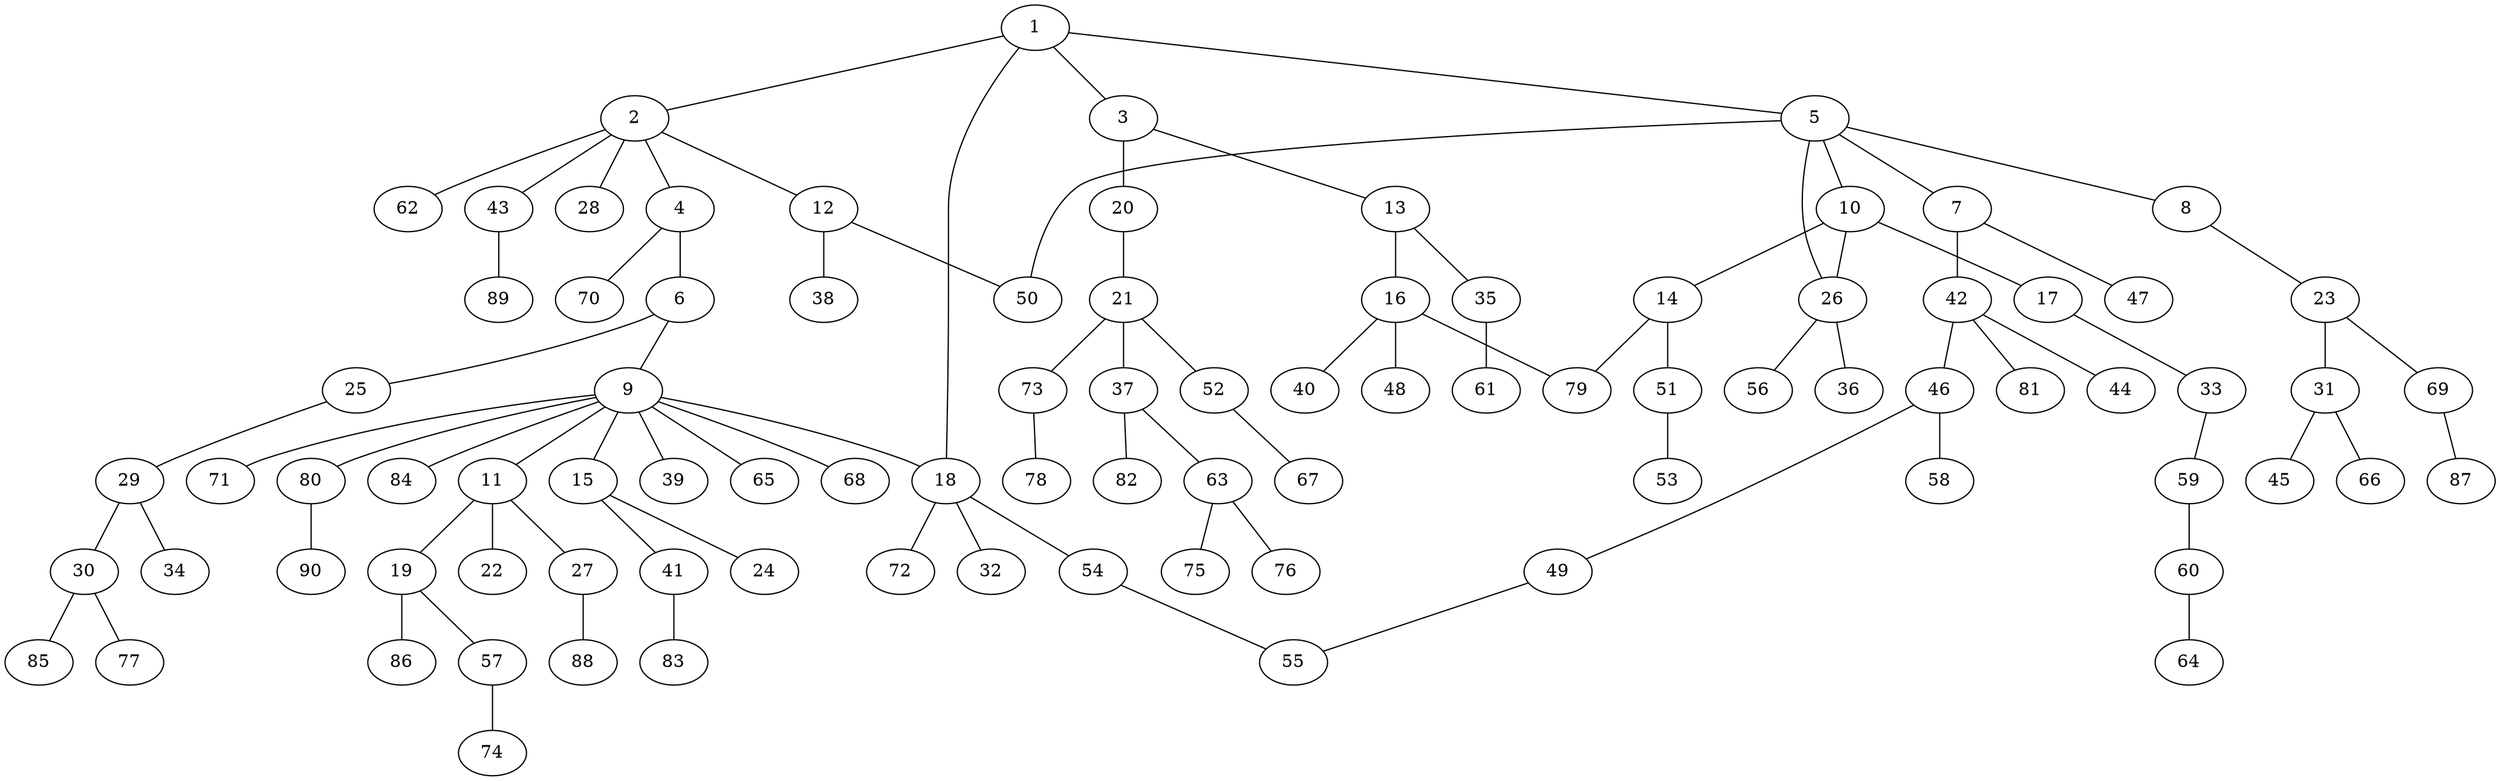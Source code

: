 graph graphname {1--2
1--3
1--5
1--18
2--4
2--12
2--28
2--43
2--62
3--13
3--20
4--6
4--70
5--7
5--8
5--10
5--26
5--50
6--9
6--25
7--42
7--47
8--23
9--11
9--15
9--18
9--39
9--65
9--68
9--71
9--80
9--84
10--14
10--17
10--26
11--19
11--22
11--27
12--38
12--50
13--16
13--35
14--51
14--79
15--24
15--41
16--40
16--48
16--79
17--33
18--32
18--54
18--72
19--57
19--86
20--21
21--37
21--52
21--73
23--31
23--69
25--29
26--36
26--56
27--88
29--30
29--34
30--77
30--85
31--45
31--66
33--59
35--61
37--63
37--82
41--83
42--44
42--46
42--81
43--89
46--49
46--58
49--55
51--53
52--67
54--55
57--74
59--60
60--64
63--75
63--76
69--87
73--78
80--90
}